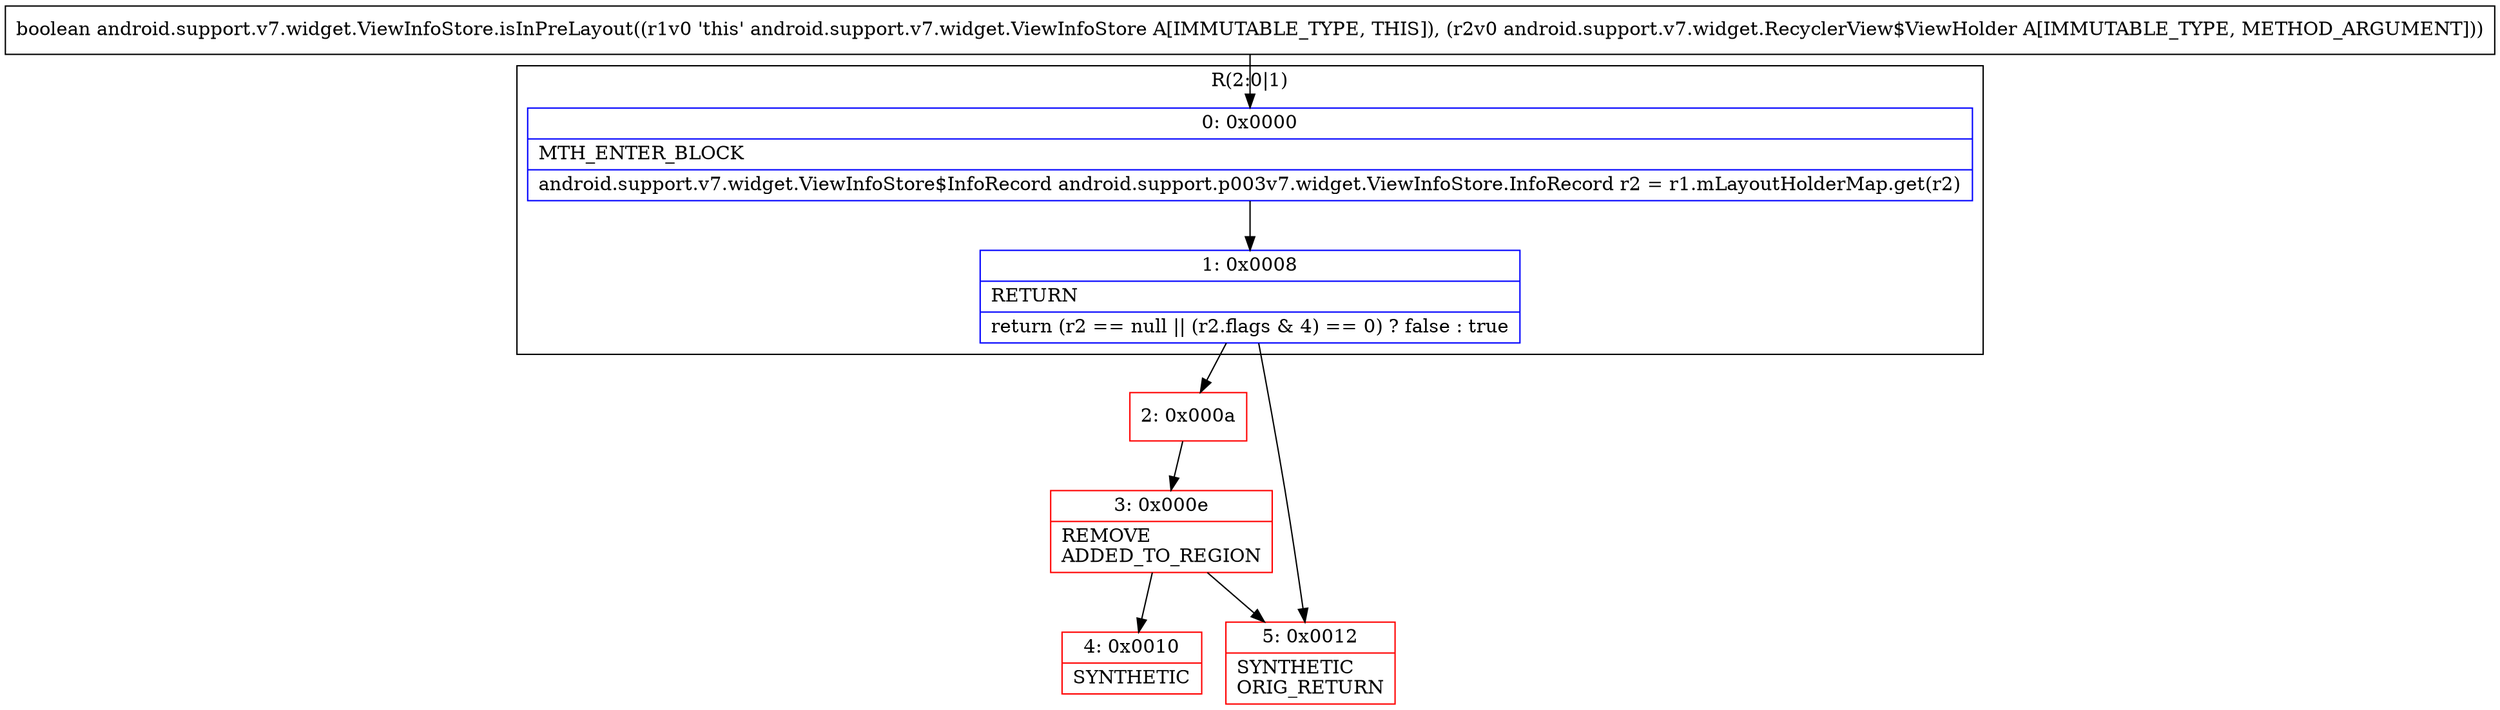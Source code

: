 digraph "CFG forandroid.support.v7.widget.ViewInfoStore.isInPreLayout(Landroid\/support\/v7\/widget\/RecyclerView$ViewHolder;)Z" {
subgraph cluster_Region_527712642 {
label = "R(2:0|1)";
node [shape=record,color=blue];
Node_0 [shape=record,label="{0\:\ 0x0000|MTH_ENTER_BLOCK\l|android.support.v7.widget.ViewInfoStore$InfoRecord android.support.p003v7.widget.ViewInfoStore.InfoRecord r2 = r1.mLayoutHolderMap.get(r2)\l}"];
Node_1 [shape=record,label="{1\:\ 0x0008|RETURN\l|return (r2 == null \|\| (r2.flags & 4) == 0) ? false : true\l}"];
}
Node_2 [shape=record,color=red,label="{2\:\ 0x000a}"];
Node_3 [shape=record,color=red,label="{3\:\ 0x000e|REMOVE\lADDED_TO_REGION\l}"];
Node_4 [shape=record,color=red,label="{4\:\ 0x0010|SYNTHETIC\l}"];
Node_5 [shape=record,color=red,label="{5\:\ 0x0012|SYNTHETIC\lORIG_RETURN\l}"];
MethodNode[shape=record,label="{boolean android.support.v7.widget.ViewInfoStore.isInPreLayout((r1v0 'this' android.support.v7.widget.ViewInfoStore A[IMMUTABLE_TYPE, THIS]), (r2v0 android.support.v7.widget.RecyclerView$ViewHolder A[IMMUTABLE_TYPE, METHOD_ARGUMENT])) }"];
MethodNode -> Node_0;
Node_0 -> Node_1;
Node_1 -> Node_2;
Node_1 -> Node_5;
Node_2 -> Node_3;
Node_3 -> Node_4;
Node_3 -> Node_5;
}

